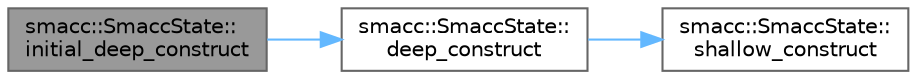 digraph "smacc::SmaccState::initial_deep_construct"
{
 // LATEX_PDF_SIZE
  bgcolor="transparent";
  edge [fontname=Helvetica,fontsize=10,labelfontname=Helvetica,labelfontsize=10];
  node [fontname=Helvetica,fontsize=10,shape=box,height=0.2,width=0.4];
  rankdir="LR";
  Node1 [label="smacc::SmaccState::\linitial_deep_construct",height=0.2,width=0.4,color="gray40", fillcolor="grey60", style="filled", fontcolor="black",tooltip=" "];
  Node1 -> Node2 [color="steelblue1",style="solid"];
  Node2 [label="smacc::SmaccState::\ldeep_construct",height=0.2,width=0.4,color="grey40", fillcolor="white", style="filled",URL="$classsmacc_1_1SmaccState.html#aac23d8a6909f75c5e5fca2a7c09b5368",tooltip=" "];
  Node2 -> Node3 [color="steelblue1",style="solid"];
  Node3 [label="smacc::SmaccState::\lshallow_construct",height=0.2,width=0.4,color="grey40", fillcolor="white", style="filled",URL="$classsmacc_1_1SmaccState.html#a1dccb401e1a99031863a21a590d953e6",tooltip=" "];
}
